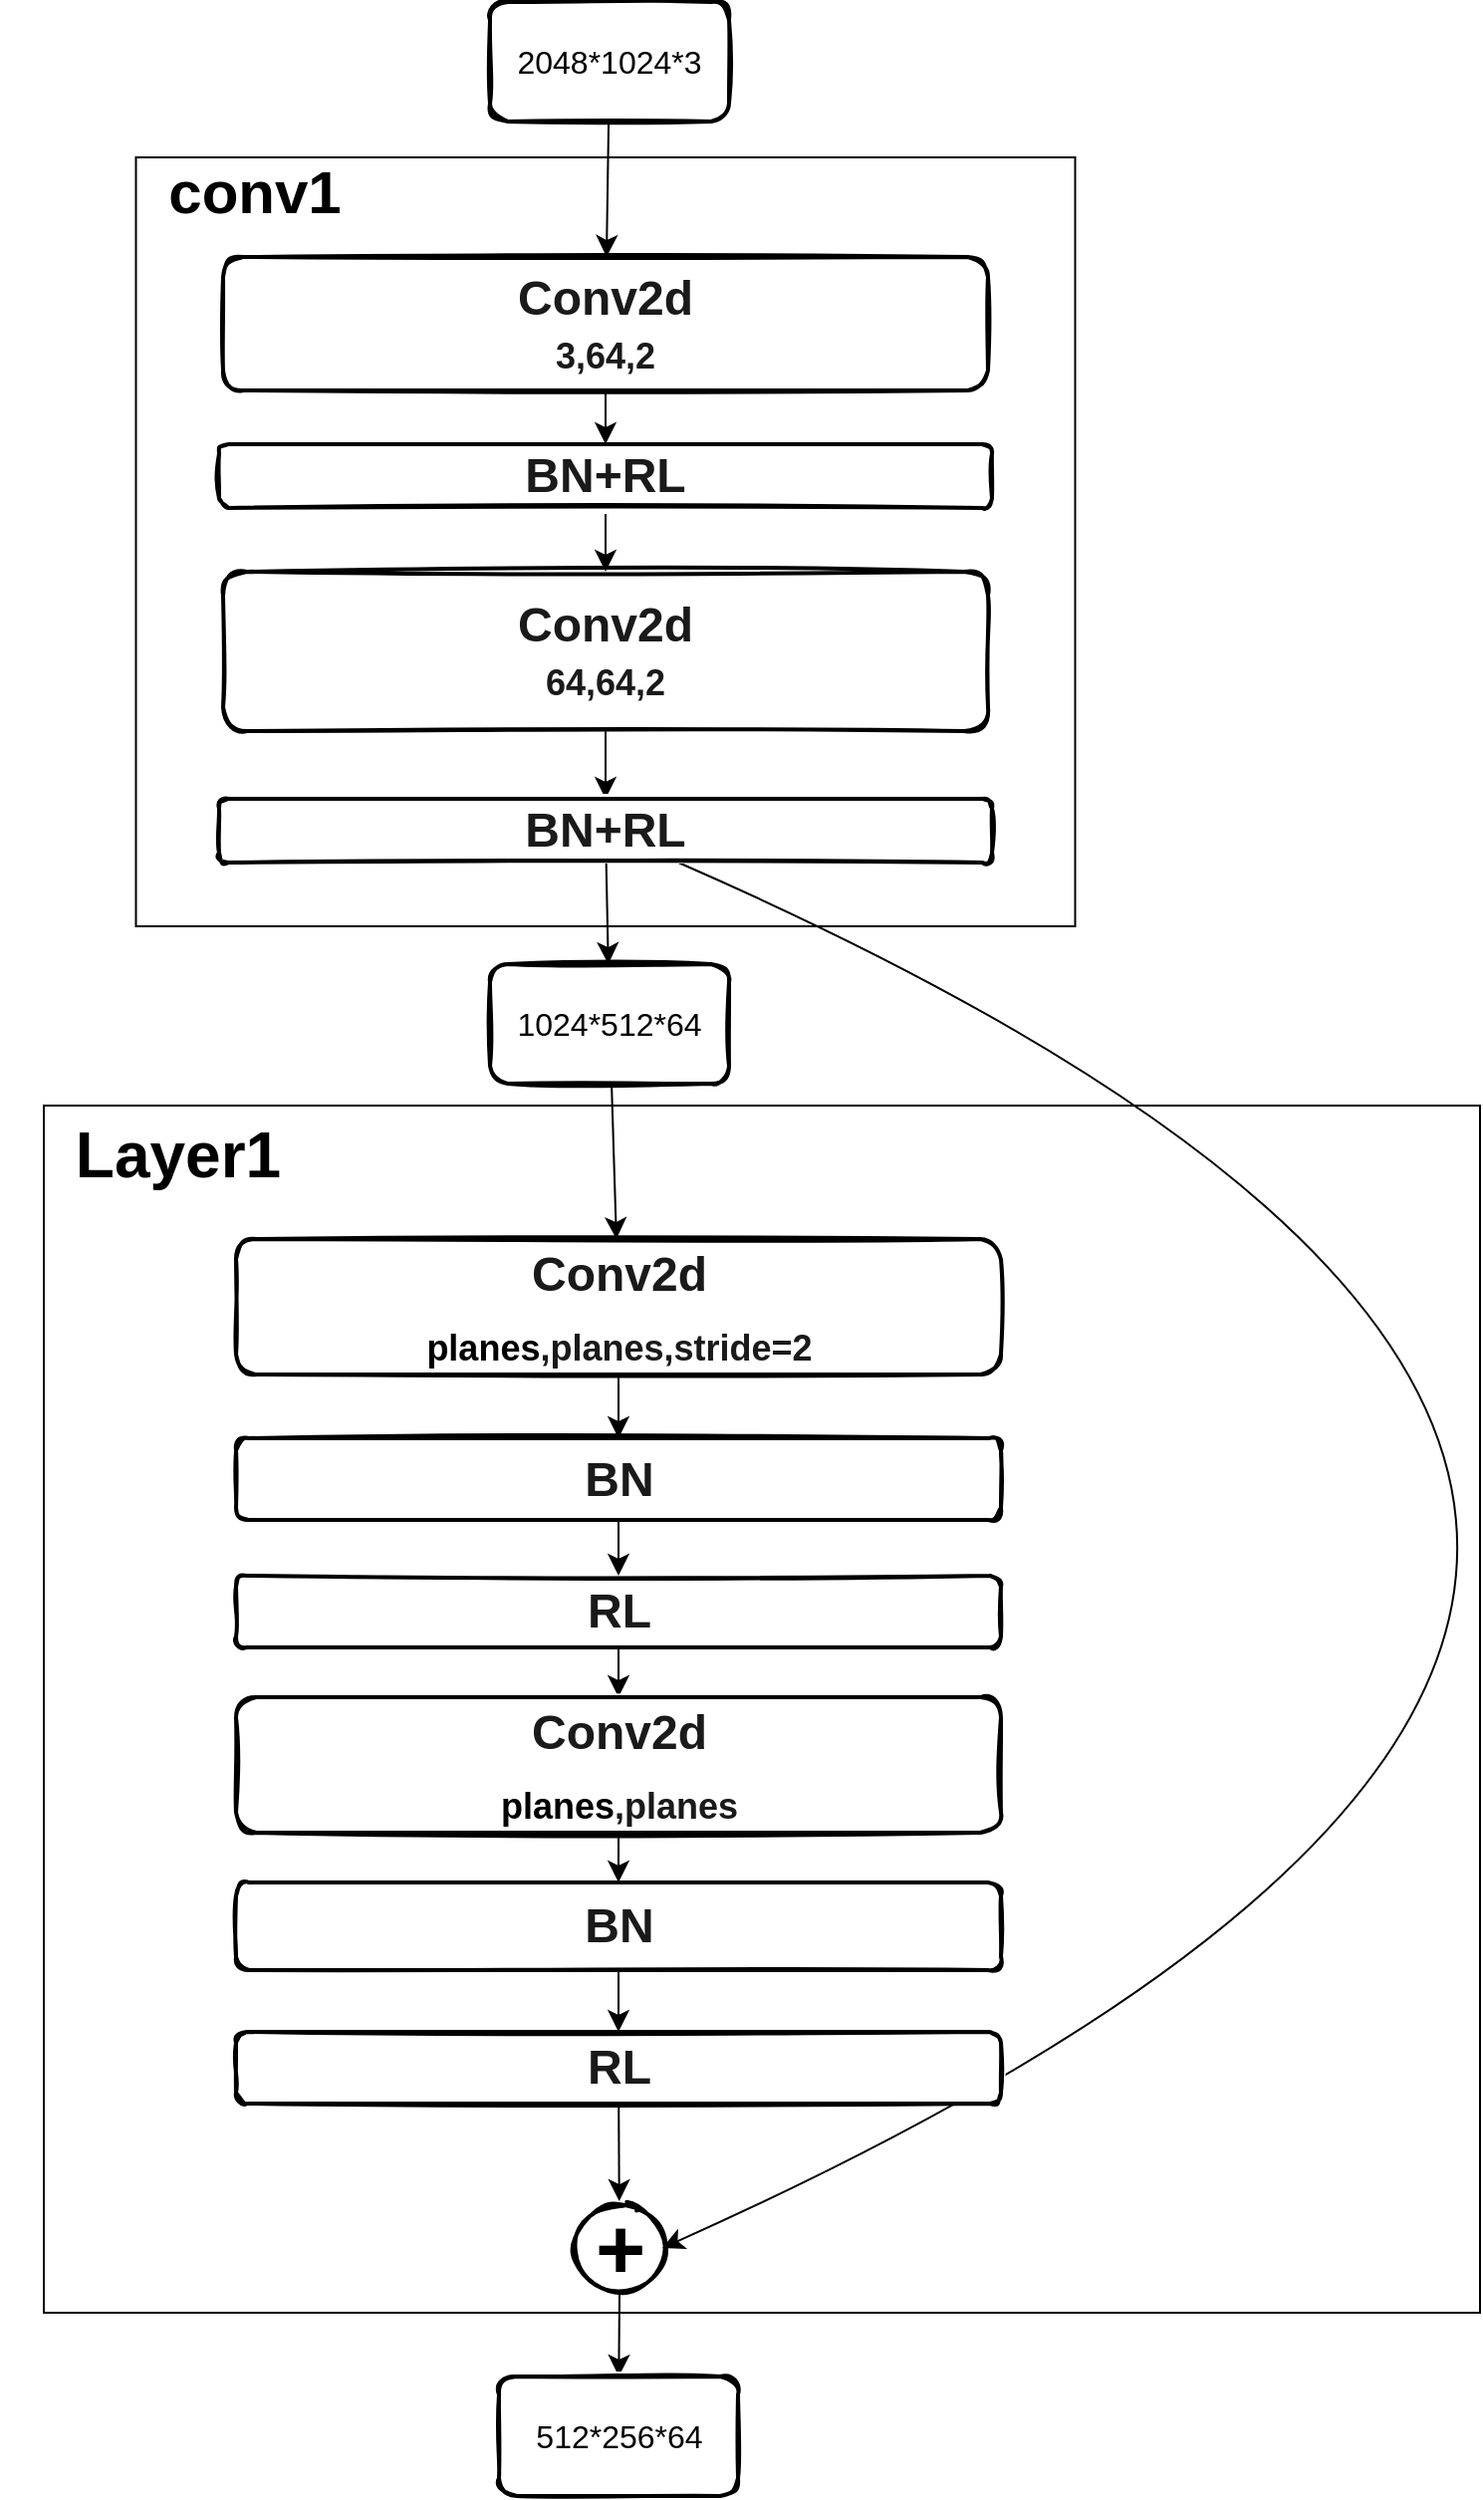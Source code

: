 <mxfile version="24.1.0" type="github">
  <diagram name="第 1 页" id="1CQaHdOtdSv4WiiMquwN">
    <mxGraphModel dx="2236" dy="1856" grid="0" gridSize="10" guides="1" tooltips="1" connect="1" arrows="1" fold="1" page="0" pageScale="1" pageWidth="827" pageHeight="1169" math="0" shadow="0">
      <root>
        <mxCell id="0" />
        <mxCell id="1" parent="0" />
        <mxCell id="jazGB-fHFdB1yfaD4lG3-35" value="" style="rounded=0;whiteSpace=wrap;html=1;" vertex="1" parent="1">
          <mxGeometry x="-793.75" y="-496" width="471.5" height="386" as="geometry" />
        </mxCell>
        <mxCell id="jazGB-fHFdB1yfaD4lG3-13" value="" style="rounded=0;whiteSpace=wrap;html=1;" vertex="1" parent="1">
          <mxGeometry x="-840" y="-20" width="721" height="606" as="geometry" />
        </mxCell>
        <mxCell id="jazGB-fHFdB1yfaD4lG3-40" style="edgeStyle=none;curved=1;rounded=0;orthogonalLoop=1;jettySize=auto;html=1;entryX=0.5;entryY=0;entryDx=0;entryDy=0;fontSize=12;startSize=8;endSize=8;" edge="1" parent="1" source="jazGB-fHFdB1yfaD4lG3-11" target="jazGB-fHFdB1yfaD4lG3-31">
          <mxGeometry relative="1" as="geometry" />
        </mxCell>
        <mxCell id="jazGB-fHFdB1yfaD4lG3-11" value="&lt;h1 style=&quot;line-height: 60%;&quot;&gt;&lt;font color=&quot;#1a1a1a&quot;&gt;Conv2d&lt;/font&gt;&lt;/h1&gt;&lt;h2 style=&quot;line-height: 60%;&quot;&gt;&lt;font color=&quot;#1a1a1a&quot;&gt;3,64,2&lt;/font&gt;&lt;/h2&gt;" style="rounded=1;whiteSpace=wrap;html=1;strokeWidth=2;fillWeight=4;hachureGap=8;hachureAngle=45;sketch=1;" vertex="1" parent="1">
          <mxGeometry x="-750" y="-446" width="384" height="67" as="geometry" />
        </mxCell>
        <mxCell id="jazGB-fHFdB1yfaD4lG3-21" style="edgeStyle=none;curved=1;rounded=0;orthogonalLoop=1;jettySize=auto;html=1;fontSize=12;startSize=8;endSize=8;" edge="1" parent="1" source="jazGB-fHFdB1yfaD4lG3-14" target="jazGB-fHFdB1yfaD4lG3-18">
          <mxGeometry relative="1" as="geometry" />
        </mxCell>
        <mxCell id="jazGB-fHFdB1yfaD4lG3-14" value="&lt;h1 style=&quot;line-height: 24px;&quot;&gt;&lt;font color=&quot;#1a1a1a&quot;&gt;Conv2d&lt;/font&gt;&lt;/h1&gt;&lt;h2 style=&quot;line-height: 18px;&quot;&gt;planes&lt;font color=&quot;#1a1a1a&quot;&gt;,planes,stride=2&lt;/font&gt;&lt;/h2&gt;" style="rounded=1;whiteSpace=wrap;html=1;strokeWidth=2;fillWeight=4;hachureGap=8;hachureAngle=45;sketch=1;" vertex="1" parent="1">
          <mxGeometry x="-743.5" y="47" width="384" height="68" as="geometry" />
        </mxCell>
        <mxCell id="jazGB-fHFdB1yfaD4lG3-15" value="&lt;h1&gt;Layer1&lt;/h1&gt;" style="text;html=1;align=center;verticalAlign=middle;whiteSpace=wrap;rounded=0;fontSize=16;" vertex="1" parent="1">
          <mxGeometry x="-862" y="-11" width="179" height="32" as="geometry" />
        </mxCell>
        <mxCell id="jazGB-fHFdB1yfaD4lG3-22" style="edgeStyle=none;curved=1;rounded=0;orthogonalLoop=1;jettySize=auto;html=1;entryX=0.5;entryY=0;entryDx=0;entryDy=0;fontSize=12;startSize=8;endSize=8;" edge="1" parent="1" source="jazGB-fHFdB1yfaD4lG3-18" target="jazGB-fHFdB1yfaD4lG3-19">
          <mxGeometry relative="1" as="geometry" />
        </mxCell>
        <mxCell id="jazGB-fHFdB1yfaD4lG3-18" value="&lt;h1 style=&quot;line-height: 70%;&quot;&gt;&lt;font color=&quot;#1a1a1a&quot;&gt;BN&lt;/font&gt;&lt;/h1&gt;" style="rounded=1;whiteSpace=wrap;html=1;strokeWidth=2;fillWeight=4;hachureGap=8;hachureAngle=45;sketch=1;" vertex="1" parent="1">
          <mxGeometry x="-743.5" y="147" width="384" height="41" as="geometry" />
        </mxCell>
        <mxCell id="jazGB-fHFdB1yfaD4lG3-45" style="edgeStyle=none;curved=1;rounded=0;orthogonalLoop=1;jettySize=auto;html=1;fontSize=12;startSize=8;endSize=8;" edge="1" parent="1" source="jazGB-fHFdB1yfaD4lG3-19" target="jazGB-fHFdB1yfaD4lG3-43">
          <mxGeometry relative="1" as="geometry" />
        </mxCell>
        <mxCell id="jazGB-fHFdB1yfaD4lG3-19" value="&lt;h1 style=&quot;line-height: 70%;&quot;&gt;&lt;font color=&quot;#1a1a1a&quot;&gt;RL&lt;/font&gt;&lt;/h1&gt;" style="rounded=1;whiteSpace=wrap;html=1;strokeWidth=2;fillWeight=4;hachureGap=8;hachureAngle=45;sketch=1;" vertex="1" parent="1">
          <mxGeometry x="-743.5" y="216" width="384" height="36" as="geometry" />
        </mxCell>
        <mxCell id="jazGB-fHFdB1yfaD4lG3-55" style="edgeStyle=none;curved=1;rounded=0;orthogonalLoop=1;jettySize=auto;html=1;entryX=0.5;entryY=0;entryDx=0;entryDy=0;fontSize=12;startSize=8;endSize=8;" edge="1" parent="1" source="jazGB-fHFdB1yfaD4lG3-25" target="jazGB-fHFdB1yfaD4lG3-54">
          <mxGeometry relative="1" as="geometry" />
        </mxCell>
        <mxCell id="jazGB-fHFdB1yfaD4lG3-25" value="&lt;h1 style=&quot;line-height: 70%;&quot;&gt;&lt;font color=&quot;#1a1a1a&quot;&gt;BN&lt;/font&gt;&lt;/h1&gt;" style="rounded=1;whiteSpace=wrap;html=1;strokeWidth=2;fillWeight=4;hachureGap=8;hachureAngle=45;sketch=1;" vertex="1" parent="1">
          <mxGeometry x="-743.5" y="370" width="384" height="44" as="geometry" />
        </mxCell>
        <mxCell id="jazGB-fHFdB1yfaD4lG3-38" value="" style="edgeStyle=none;curved=1;rounded=0;orthogonalLoop=1;jettySize=auto;html=1;fontSize=12;startSize=8;endSize=8;" edge="1" parent="1" source="jazGB-fHFdB1yfaD4lG3-29" target="jazGB-fHFdB1yfaD4lG3-11">
          <mxGeometry relative="1" as="geometry" />
        </mxCell>
        <mxCell id="jazGB-fHFdB1yfaD4lG3-29" value="&lt;span style=&quot;font-size: 16px;&quot;&gt;2048*1024*3&lt;/span&gt;" style="rounded=1;whiteSpace=wrap;html=1;strokeWidth=2;fillWeight=4;hachureGap=8;hachureAngle=45;sketch=1;" vertex="1" parent="1">
          <mxGeometry x="-616" y="-574" width="120" height="60" as="geometry" />
        </mxCell>
        <mxCell id="jazGB-fHFdB1yfaD4lG3-41" style="edgeStyle=none;curved=1;rounded=0;orthogonalLoop=1;jettySize=auto;html=1;entryX=0.5;entryY=0;entryDx=0;entryDy=0;fontSize=12;startSize=8;endSize=8;" edge="1" parent="1" source="jazGB-fHFdB1yfaD4lG3-31" target="jazGB-fHFdB1yfaD4lG3-33">
          <mxGeometry relative="1" as="geometry" />
        </mxCell>
        <mxCell id="jazGB-fHFdB1yfaD4lG3-31" value="&lt;h1 style=&quot;line-height: 60%;&quot;&gt;&lt;font color=&quot;#1a1a1a&quot;&gt;BN+RL&lt;/font&gt;&lt;/h1&gt;" style="rounded=1;whiteSpace=wrap;html=1;strokeWidth=2;fillWeight=4;hachureGap=8;hachureAngle=45;sketch=1;" vertex="1" parent="1">
          <mxGeometry x="-752" y="-352" width="388" height="32" as="geometry" />
        </mxCell>
        <mxCell id="jazGB-fHFdB1yfaD4lG3-42" style="edgeStyle=none;curved=1;rounded=0;orthogonalLoop=1;jettySize=auto;html=1;entryX=0.5;entryY=0;entryDx=0;entryDy=0;fontSize=12;startSize=8;endSize=8;" edge="1" parent="1" source="jazGB-fHFdB1yfaD4lG3-33" target="jazGB-fHFdB1yfaD4lG3-34">
          <mxGeometry relative="1" as="geometry" />
        </mxCell>
        <mxCell id="jazGB-fHFdB1yfaD4lG3-33" value="&lt;h1 style=&quot;line-height: 60%;&quot;&gt;&lt;font color=&quot;#1a1a1a&quot;&gt;Conv2d&lt;/font&gt;&lt;/h1&gt;&lt;h2 style=&quot;line-height: 60%;&quot;&gt;&lt;font color=&quot;#1a1a1a&quot;&gt;64,64,2&lt;/font&gt;&lt;/h2&gt;" style="rounded=1;whiteSpace=wrap;html=1;strokeWidth=2;fillWeight=4;hachureGap=8;hachureAngle=45;sketch=1;" vertex="1" parent="1">
          <mxGeometry x="-750" y="-288" width="384" height="80" as="geometry" />
        </mxCell>
        <mxCell id="jazGB-fHFdB1yfaD4lG3-52" style="edgeStyle=none;curved=1;rounded=0;orthogonalLoop=1;jettySize=auto;html=1;entryX=1;entryY=0.5;entryDx=0;entryDy=0;fontSize=12;startSize=8;endSize=8;" edge="1" parent="1" source="jazGB-fHFdB1yfaD4lG3-34" target="jazGB-fHFdB1yfaD4lG3-49">
          <mxGeometry relative="1" as="geometry">
            <Array as="points">
              <mxPoint x="261" y="200" />
            </Array>
          </mxGeometry>
        </mxCell>
        <mxCell id="jazGB-fHFdB1yfaD4lG3-58" value="" style="edgeStyle=none;curved=1;rounded=0;orthogonalLoop=1;jettySize=auto;html=1;fontSize=12;startSize=8;endSize=8;" edge="1" parent="1" source="jazGB-fHFdB1yfaD4lG3-34" target="jazGB-fHFdB1yfaD4lG3-57">
          <mxGeometry relative="1" as="geometry" />
        </mxCell>
        <mxCell id="jazGB-fHFdB1yfaD4lG3-34" value="&lt;h1 style=&quot;line-height: 60%;&quot;&gt;&lt;font color=&quot;#1a1a1a&quot;&gt;BN+RL&lt;/font&gt;&lt;/h1&gt;" style="rounded=1;whiteSpace=wrap;html=1;strokeWidth=2;fillWeight=4;hachureGap=8;hachureAngle=45;sketch=1;" vertex="1" parent="1">
          <mxGeometry x="-752" y="-174" width="388" height="32" as="geometry" />
        </mxCell>
        <mxCell id="jazGB-fHFdB1yfaD4lG3-36" value="conv1" style="text;strokeColor=none;fillColor=none;html=1;align=center;verticalAlign=middle;whiteSpace=wrap;rounded=0;fontSize=30;fontStyle=1" vertex="1" parent="1">
          <mxGeometry x="-764" y="-494" width="60" height="30" as="geometry" />
        </mxCell>
        <mxCell id="jazGB-fHFdB1yfaD4lG3-46" style="edgeStyle=none;curved=1;rounded=0;orthogonalLoop=1;jettySize=auto;html=1;fontSize=12;startSize=8;endSize=8;" edge="1" parent="1" source="jazGB-fHFdB1yfaD4lG3-43" target="jazGB-fHFdB1yfaD4lG3-25">
          <mxGeometry relative="1" as="geometry" />
        </mxCell>
        <mxCell id="jazGB-fHFdB1yfaD4lG3-43" value="&lt;h1 style=&quot;line-height: 24px;&quot;&gt;&lt;font color=&quot;#1a1a1a&quot;&gt;Conv2d&lt;/font&gt;&lt;/h1&gt;&lt;h2 style=&quot;line-height: 18px;&quot;&gt;planes&lt;font color=&quot;#1a1a1a&quot;&gt;,planes&lt;/font&gt;&lt;/h2&gt;" style="rounded=1;whiteSpace=wrap;html=1;strokeWidth=2;fillWeight=4;hachureGap=8;hachureAngle=45;sketch=1;" vertex="1" parent="1">
          <mxGeometry x="-743.5" y="277" width="384" height="68" as="geometry" />
        </mxCell>
        <mxCell id="jazGB-fHFdB1yfaD4lG3-61" value="" style="edgeStyle=none;curved=1;rounded=0;orthogonalLoop=1;jettySize=auto;html=1;fontSize=12;startSize=8;endSize=8;" edge="1" parent="1" source="jazGB-fHFdB1yfaD4lG3-49" target="jazGB-fHFdB1yfaD4lG3-60">
          <mxGeometry relative="1" as="geometry" />
        </mxCell>
        <mxCell id="jazGB-fHFdB1yfaD4lG3-49" value="&lt;h1&gt;&lt;font style=&quot;font-size: 43px;&quot;&gt;+&lt;/font&gt;&lt;/h1&gt;" style="ellipse;whiteSpace=wrap;html=1;strokeWidth=2;fillWeight=2;hachureGap=8;fillStyle=dots;sketch=1;" vertex="1" parent="1">
          <mxGeometry x="-572.5" y="530" width="43" height="47" as="geometry" />
        </mxCell>
        <mxCell id="jazGB-fHFdB1yfaD4lG3-56" style="edgeStyle=none;curved=1;rounded=0;orthogonalLoop=1;jettySize=auto;html=1;fontSize=12;startSize=8;endSize=8;" edge="1" parent="1" source="jazGB-fHFdB1yfaD4lG3-54" target="jazGB-fHFdB1yfaD4lG3-49">
          <mxGeometry relative="1" as="geometry" />
        </mxCell>
        <mxCell id="jazGB-fHFdB1yfaD4lG3-54" value="&lt;h1 style=&quot;line-height: 70%;&quot;&gt;&lt;font color=&quot;#1a1a1a&quot;&gt;RL&lt;/font&gt;&lt;/h1&gt;" style="rounded=1;whiteSpace=wrap;html=1;strokeWidth=2;fillWeight=4;hachureGap=8;hachureAngle=45;sketch=1;" vertex="1" parent="1">
          <mxGeometry x="-743.5" y="445" width="384" height="36" as="geometry" />
        </mxCell>
        <mxCell id="jazGB-fHFdB1yfaD4lG3-59" value="" style="edgeStyle=none;curved=1;rounded=0;orthogonalLoop=1;jettySize=auto;html=1;fontSize=12;startSize=8;endSize=8;" edge="1" parent="1" target="jazGB-fHFdB1yfaD4lG3-14">
          <mxGeometry relative="1" as="geometry">
            <mxPoint x="-555.069" y="-34" as="sourcePoint" />
          </mxGeometry>
        </mxCell>
        <mxCell id="jazGB-fHFdB1yfaD4lG3-57" value="&lt;span style=&quot;font-size: 16px;&quot;&gt;1024*512*64&lt;/span&gt;" style="rounded=1;whiteSpace=wrap;html=1;strokeWidth=2;fillWeight=4;hachureGap=8;hachureAngle=45;sketch=1;" vertex="1" parent="1">
          <mxGeometry x="-616" y="-91" width="120" height="60" as="geometry" />
        </mxCell>
        <mxCell id="jazGB-fHFdB1yfaD4lG3-60" value="&lt;span style=&quot;font-size: 16px;&quot;&gt;512*256*64&lt;/span&gt;" style="rounded=1;whiteSpace=wrap;html=1;strokeWidth=2;fillWeight=4;hachureGap=8;hachureAngle=45;sketch=1;" vertex="1" parent="1">
          <mxGeometry x="-611.5" y="618" width="120" height="60" as="geometry" />
        </mxCell>
      </root>
    </mxGraphModel>
  </diagram>
</mxfile>
